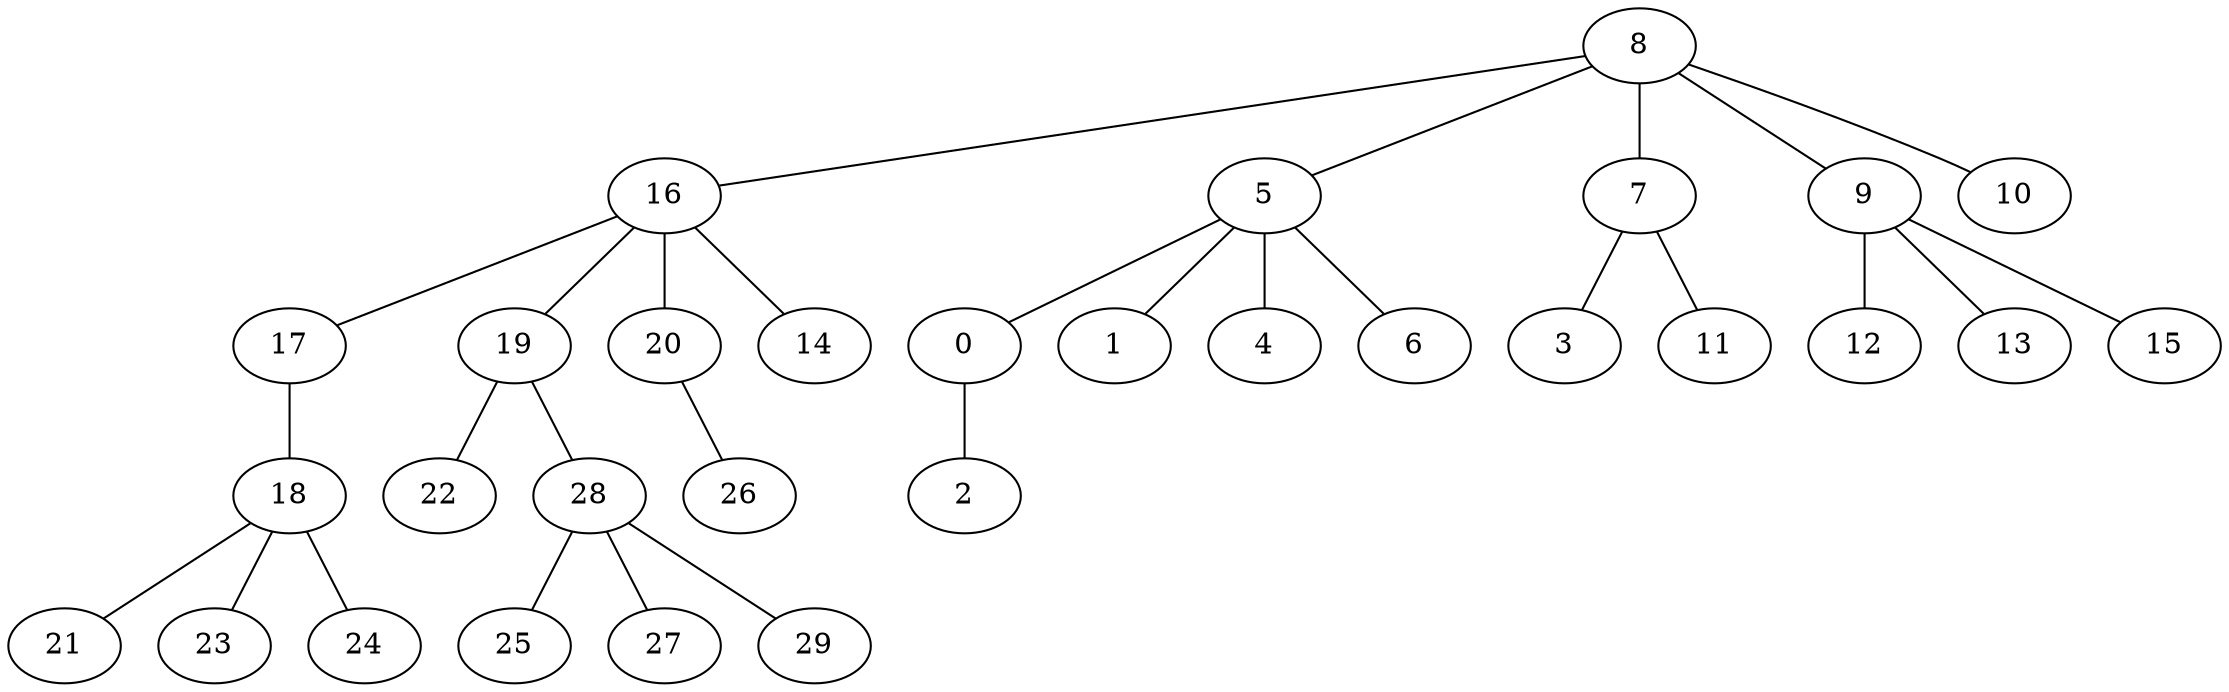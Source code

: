 graph abstract {
	16 -- {17 19 20 14 }
	0 -- {2 }
	17 -- {18 }
	18 -- {21 23 24 }
	19 -- {22 28 }
	20 -- {26 }
	5 -- {0 1 4 6 }
	7 -- {3 11 }
	8 -- {16 5 7 9 10 }
	9 -- {12 13 15 }
	28 -- {25 27 29 }
}